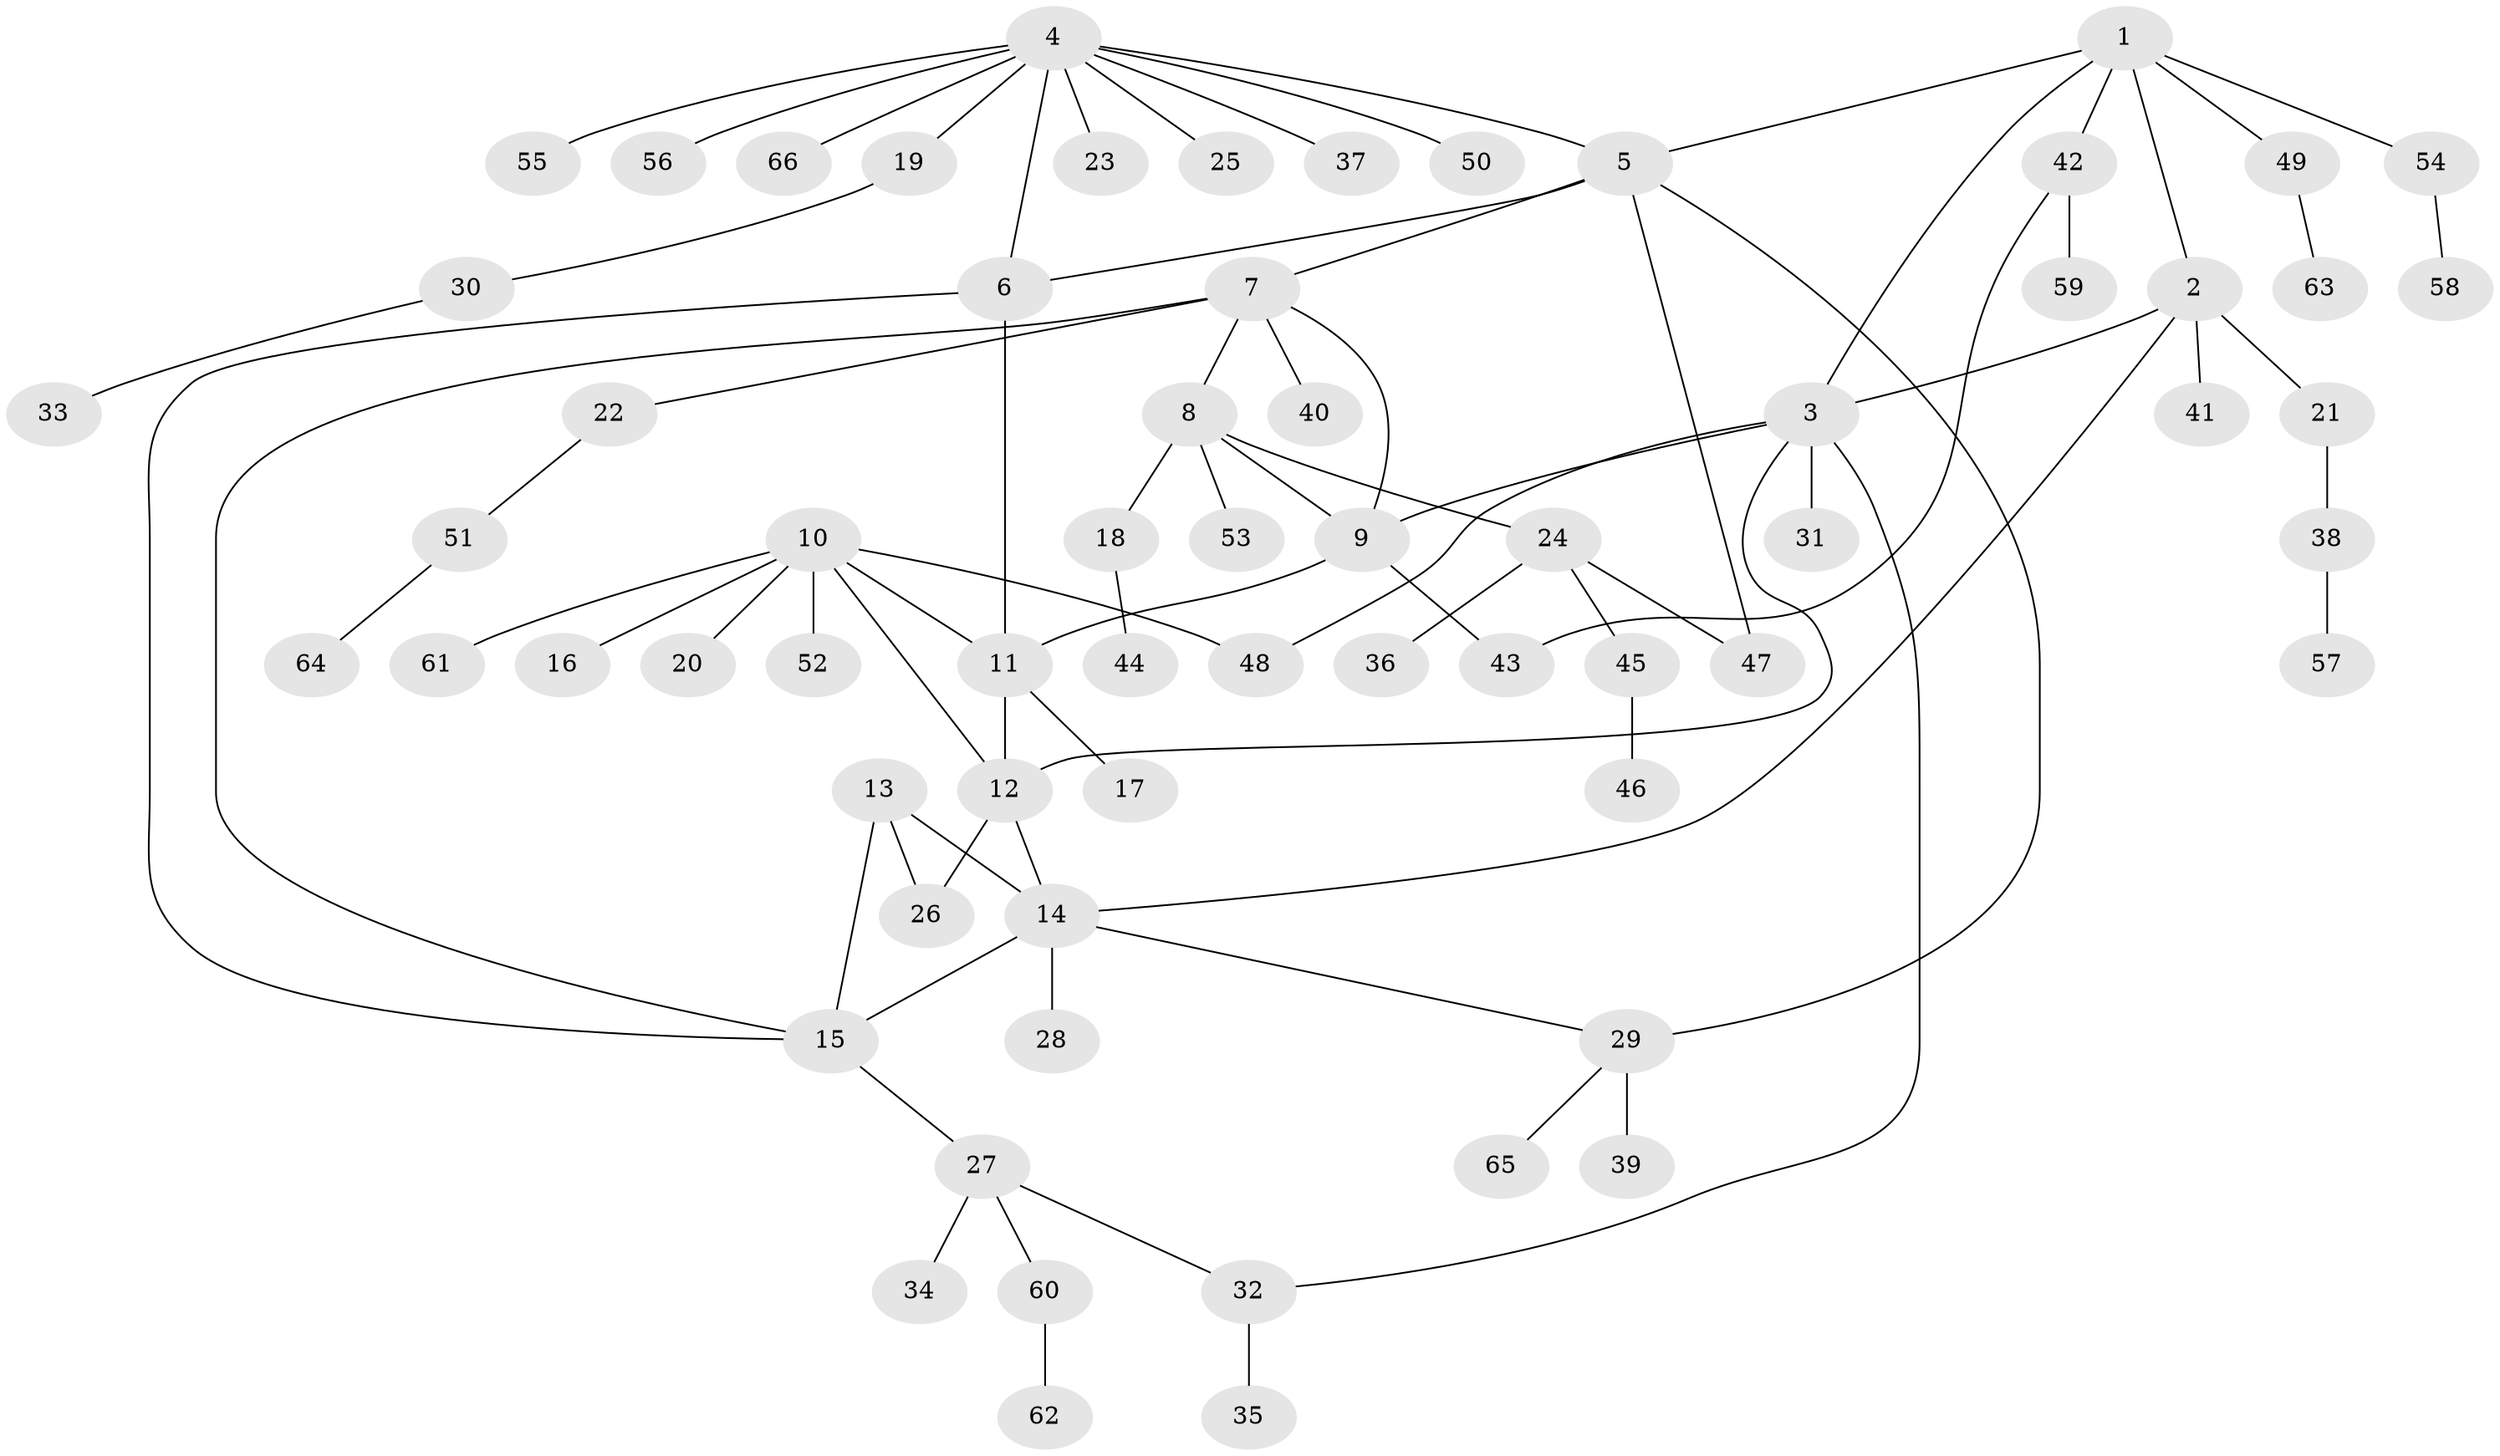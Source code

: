 // coarse degree distribution, {6: 0.02127659574468085, 5: 0.0425531914893617, 9: 0.0425531914893617, 11: 0.02127659574468085, 8: 0.0425531914893617, 3: 0.0851063829787234, 7: 0.02127659574468085, 1: 0.5957446808510638, 2: 0.1276595744680851}
// Generated by graph-tools (version 1.1) at 2025/52/02/27/25 19:52:14]
// undirected, 66 vertices, 82 edges
graph export_dot {
graph [start="1"]
  node [color=gray90,style=filled];
  1;
  2;
  3;
  4;
  5;
  6;
  7;
  8;
  9;
  10;
  11;
  12;
  13;
  14;
  15;
  16;
  17;
  18;
  19;
  20;
  21;
  22;
  23;
  24;
  25;
  26;
  27;
  28;
  29;
  30;
  31;
  32;
  33;
  34;
  35;
  36;
  37;
  38;
  39;
  40;
  41;
  42;
  43;
  44;
  45;
  46;
  47;
  48;
  49;
  50;
  51;
  52;
  53;
  54;
  55;
  56;
  57;
  58;
  59;
  60;
  61;
  62;
  63;
  64;
  65;
  66;
  1 -- 2;
  1 -- 3;
  1 -- 5;
  1 -- 42;
  1 -- 49;
  1 -- 54;
  2 -- 3;
  2 -- 14;
  2 -- 21;
  2 -- 41;
  3 -- 9;
  3 -- 12;
  3 -- 31;
  3 -- 32;
  3 -- 48;
  4 -- 5;
  4 -- 6;
  4 -- 19;
  4 -- 23;
  4 -- 25;
  4 -- 37;
  4 -- 50;
  4 -- 55;
  4 -- 56;
  4 -- 66;
  5 -- 6;
  5 -- 7;
  5 -- 29;
  5 -- 47;
  6 -- 11;
  6 -- 15;
  7 -- 8;
  7 -- 9;
  7 -- 15;
  7 -- 22;
  7 -- 40;
  8 -- 9;
  8 -- 18;
  8 -- 24;
  8 -- 53;
  9 -- 11;
  9 -- 43;
  10 -- 11;
  10 -- 12;
  10 -- 16;
  10 -- 20;
  10 -- 48;
  10 -- 52;
  10 -- 61;
  11 -- 12;
  11 -- 17;
  12 -- 14;
  12 -- 26;
  13 -- 14;
  13 -- 15;
  13 -- 26;
  14 -- 15;
  14 -- 28;
  14 -- 29;
  15 -- 27;
  18 -- 44;
  19 -- 30;
  21 -- 38;
  22 -- 51;
  24 -- 36;
  24 -- 45;
  24 -- 47;
  27 -- 32;
  27 -- 34;
  27 -- 60;
  29 -- 39;
  29 -- 65;
  30 -- 33;
  32 -- 35;
  38 -- 57;
  42 -- 43;
  42 -- 59;
  45 -- 46;
  49 -- 63;
  51 -- 64;
  54 -- 58;
  60 -- 62;
}
